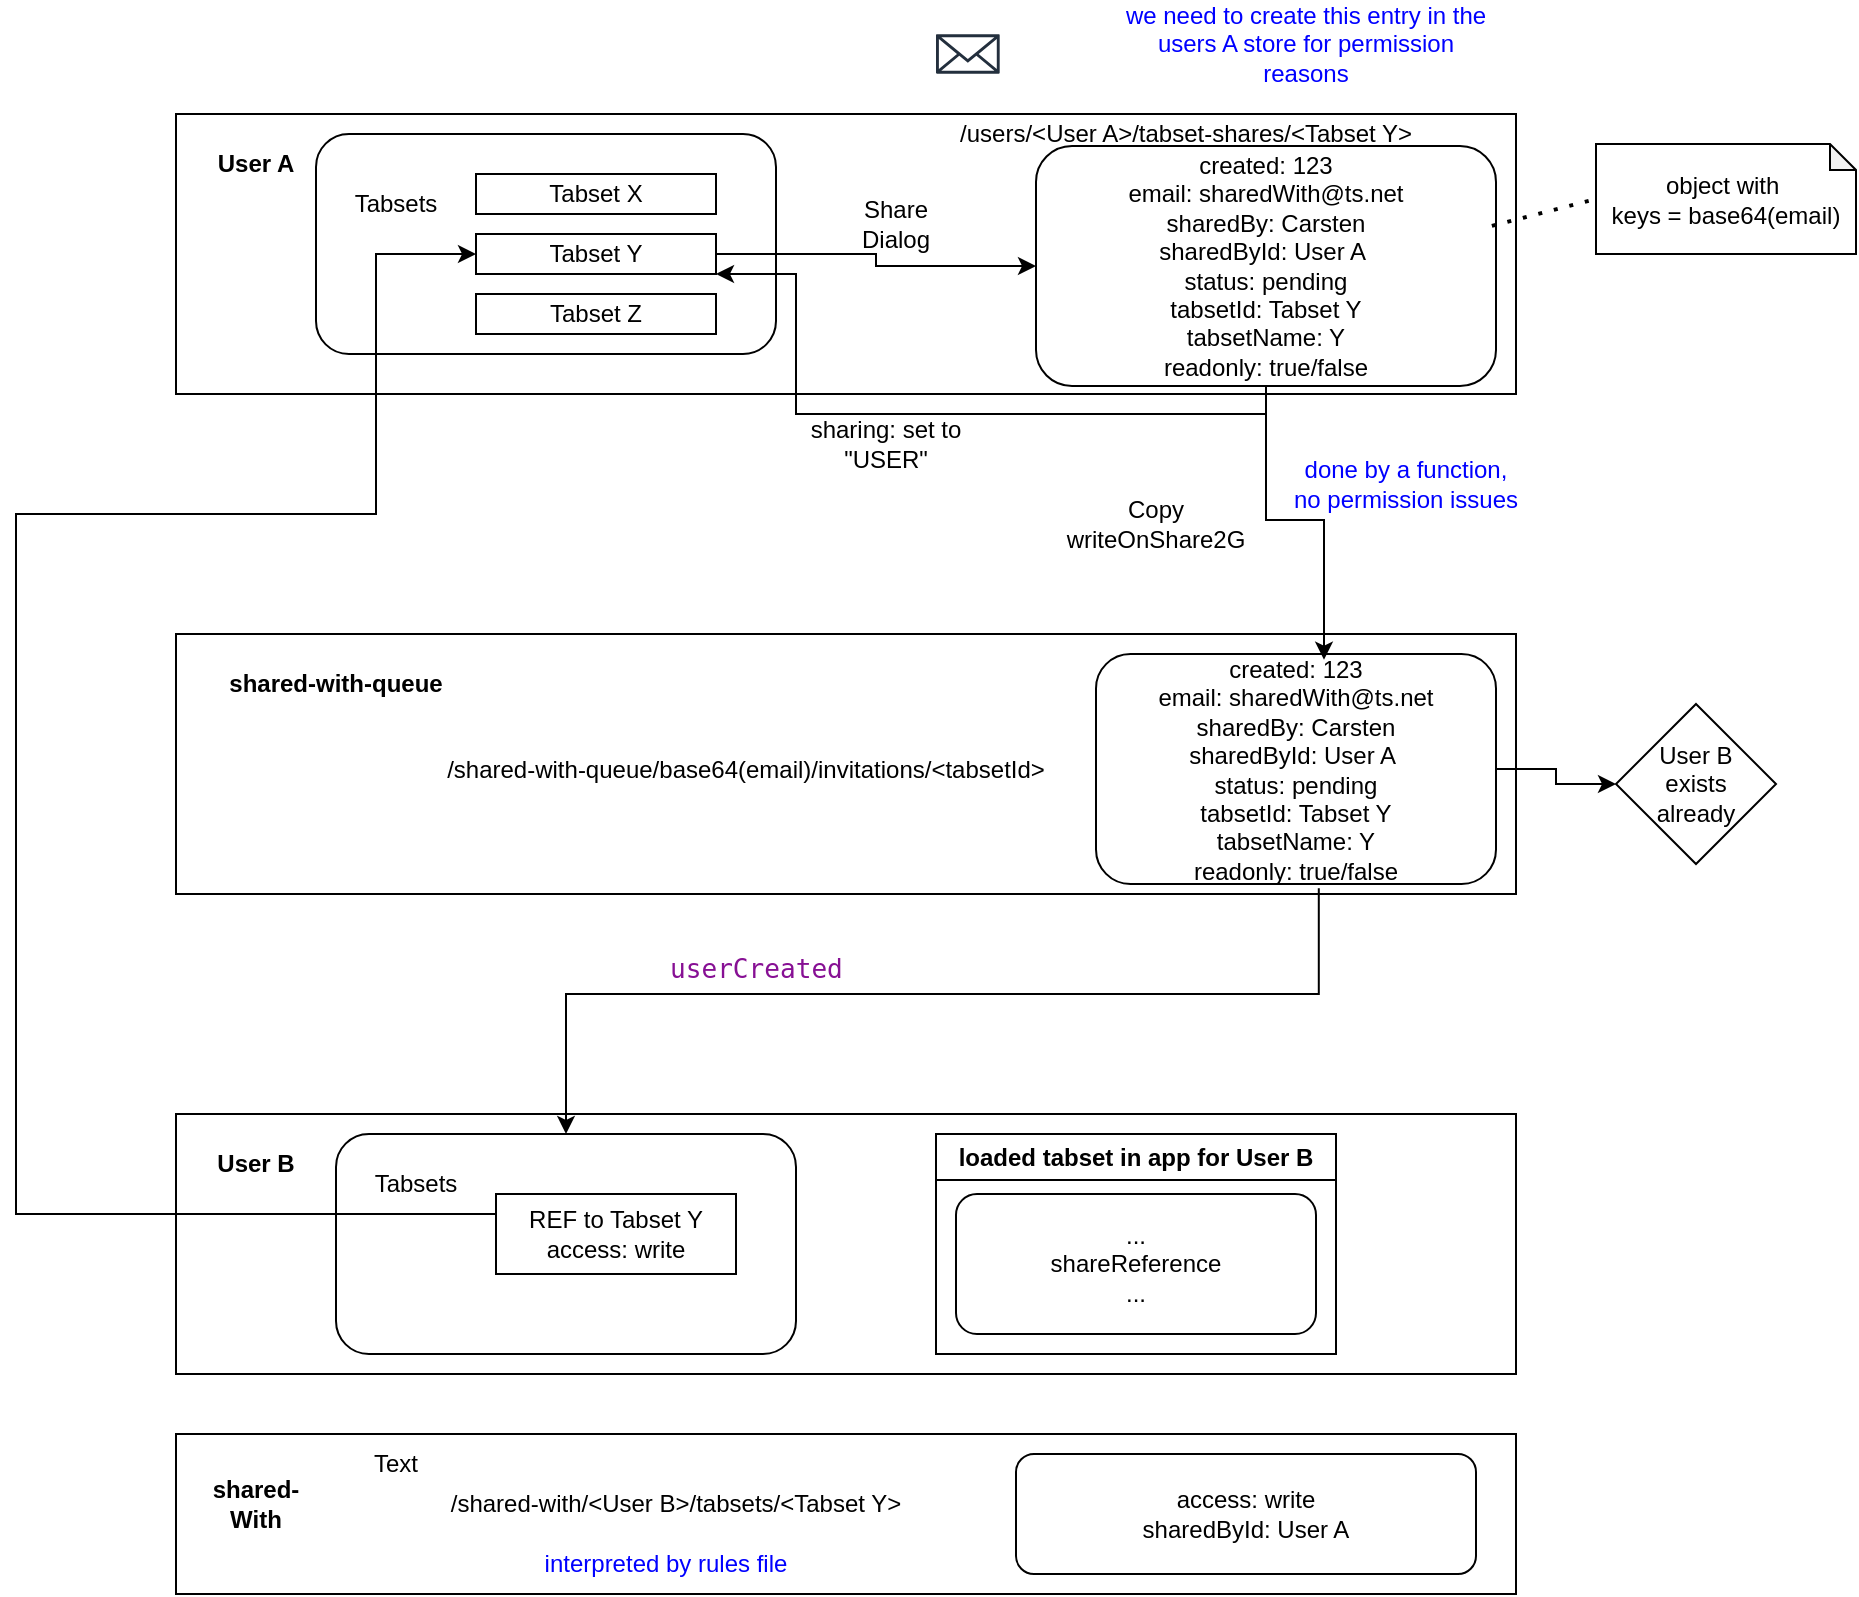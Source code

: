 <mxfile version="22.1.22" type="embed">
  <diagram id="KJRLZbUMWtx5j0lMuly0" name="Page-1">
    <mxGraphModel dx="945" dy="709" grid="1" gridSize="10" guides="1" tooltips="1" connect="1" arrows="1" fold="1" page="1" pageScale="1" pageWidth="850" pageHeight="1100" math="0" shadow="0">
      <root>
        <mxCell id="0" />
        <mxCell id="1" parent="0" />
        <mxCell id="3" value="" style="rounded=0;whiteSpace=wrap;html=1;" parent="1" vertex="1">
          <mxGeometry x="120" y="100" width="670" height="140" as="geometry" />
        </mxCell>
        <mxCell id="4" value="&lt;b&gt;User A&lt;/b&gt;" style="text;html=1;strokeColor=none;fillColor=none;align=center;verticalAlign=middle;whiteSpace=wrap;rounded=0;" parent="1" vertex="1">
          <mxGeometry x="130" y="110" width="60" height="30" as="geometry" />
        </mxCell>
        <mxCell id="5" value="" style="rounded=1;whiteSpace=wrap;html=1;" parent="1" vertex="1">
          <mxGeometry x="190" y="110" width="230" height="110" as="geometry" />
        </mxCell>
        <mxCell id="7" value="Tabsets" style="text;html=1;strokeColor=none;fillColor=none;align=center;verticalAlign=middle;whiteSpace=wrap;rounded=0;" parent="1" vertex="1">
          <mxGeometry x="200" y="130" width="60" height="30" as="geometry" />
        </mxCell>
        <mxCell id="8" value="Tabset X" style="rounded=0;whiteSpace=wrap;html=1;" parent="1" vertex="1">
          <mxGeometry x="270" y="130" width="120" height="20" as="geometry" />
        </mxCell>
        <mxCell id="9" value="Tabset Y" style="rounded=0;whiteSpace=wrap;html=1;" parent="1" vertex="1">
          <mxGeometry x="270" y="160" width="120" height="20" as="geometry" />
        </mxCell>
        <mxCell id="10" value="Tabset Z" style="rounded=0;whiteSpace=wrap;html=1;" parent="1" vertex="1">
          <mxGeometry x="270" y="190" width="120" height="20" as="geometry" />
        </mxCell>
        <mxCell id="51" style="edgeStyle=orthogonalEdgeStyle;rounded=0;orthogonalLoop=1;jettySize=auto;html=1;exitX=0.5;exitY=1;exitDx=0;exitDy=0;" parent="1" source="18" edge="1">
          <mxGeometry relative="1" as="geometry">
            <mxPoint x="390" y="180" as="targetPoint" />
            <Array as="points">
              <mxPoint x="665" y="250" />
              <mxPoint x="430" y="250" />
              <mxPoint x="430" y="180" />
            </Array>
          </mxGeometry>
        </mxCell>
        <mxCell id="18" value="created: 123&lt;br&gt;email: sharedWith@ts.net&lt;br&gt;sharedBy: Carsten&lt;br&gt;sharedById: User A&amp;nbsp;&lt;br&gt;status: pending&lt;br&gt;tabsetId: Tabset Y&lt;br&gt;tabsetName: Y&lt;br&gt;readonly: true/false" style="rounded=1;whiteSpace=wrap;html=1;" parent="1" vertex="1">
          <mxGeometry x="550" y="116" width="230" height="120" as="geometry" />
        </mxCell>
        <mxCell id="22" value="Share&lt;br&gt;Dialog" style="text;html=1;strokeColor=none;fillColor=none;align=center;verticalAlign=middle;whiteSpace=wrap;rounded=0;" parent="1" vertex="1">
          <mxGeometry x="450" y="140" width="60" height="30" as="geometry" />
        </mxCell>
        <mxCell id="21" style="edgeStyle=orthogonalEdgeStyle;rounded=0;orthogonalLoop=1;jettySize=auto;html=1;entryX=0;entryY=0.5;entryDx=0;entryDy=0;" parent="1" source="9" target="18" edge="1">
          <mxGeometry relative="1" as="geometry">
            <mxPoint x="640" y="165" as="targetPoint" />
          </mxGeometry>
        </mxCell>
        <mxCell id="23" value="" style="sketch=0;outlineConnect=0;fontColor=#232F3E;gradientColor=none;fillColor=#232F3D;strokeColor=none;dashed=0;verticalLabelPosition=bottom;verticalAlign=top;align=center;html=1;fontSize=12;fontStyle=0;aspect=fixed;pointerEvents=1;shape=mxgraph.aws4.email_2;" parent="1" vertex="1">
          <mxGeometry x="500" y="60" width="31.84" height="20" as="geometry" />
        </mxCell>
        <mxCell id="25" value="" style="rounded=0;whiteSpace=wrap;html=1;" parent="1" vertex="1">
          <mxGeometry x="120" y="360" width="670" height="130" as="geometry" />
        </mxCell>
        <mxCell id="26" value="&lt;b&gt;shared-with-queue&lt;/b&gt;" style="text;html=1;strokeColor=none;fillColor=none;align=center;verticalAlign=middle;whiteSpace=wrap;rounded=0;" parent="1" vertex="1">
          <mxGeometry x="140" y="370" width="120" height="30" as="geometry" />
        </mxCell>
        <mxCell id="65" style="edgeStyle=orthogonalEdgeStyle;rounded=0;orthogonalLoop=1;jettySize=auto;html=1;entryX=0;entryY=0.5;entryDx=0;entryDy=0;" parent="1" source="27" target="64" edge="1">
          <mxGeometry relative="1" as="geometry" />
        </mxCell>
        <mxCell id="27" value="created: 123&lt;br style=&quot;border-color: var(--border-color);&quot;&gt;email: sharedWith@ts.net&lt;br style=&quot;border-color: var(--border-color);&quot;&gt;sharedBy: Carsten&lt;br style=&quot;border-color: var(--border-color);&quot;&gt;sharedById: User A&amp;nbsp;&lt;br style=&quot;border-color: var(--border-color);&quot;&gt;status: pending&lt;br style=&quot;border-color: var(--border-color);&quot;&gt;tabsetId: Tabset Y&lt;br&gt;tabsetName: Y&lt;br&gt;readonly: true/false" style="rounded=1;whiteSpace=wrap;html=1;" parent="1" vertex="1">
          <mxGeometry x="580" y="370" width="200" height="115" as="geometry" />
        </mxCell>
        <mxCell id="30" style="edgeStyle=orthogonalEdgeStyle;rounded=0;orthogonalLoop=1;jettySize=auto;html=1;entryX=0.57;entryY=0.025;entryDx=0;entryDy=0;entryPerimeter=0;" parent="1" source="18" target="27" edge="1">
          <mxGeometry relative="1" as="geometry">
            <mxPoint x="700" y="210" as="sourcePoint" />
            <mxPoint x="700" y="380" as="targetPoint" />
          </mxGeometry>
        </mxCell>
        <mxCell id="31" value="Copy&lt;br&gt;writeOnShare2G" style="text;html=1;strokeColor=none;fillColor=none;align=center;verticalAlign=middle;whiteSpace=wrap;rounded=0;" parent="1" vertex="1">
          <mxGeometry x="580" y="290" width="60" height="30" as="geometry" />
        </mxCell>
        <mxCell id="32" value="" style="rounded=0;whiteSpace=wrap;html=1;" parent="1" vertex="1">
          <mxGeometry x="120" y="600" width="670" height="130" as="geometry" />
        </mxCell>
        <mxCell id="33" value="&lt;b&gt;User B&lt;br&gt;&lt;/b&gt;" style="text;html=1;strokeColor=none;fillColor=none;align=center;verticalAlign=middle;whiteSpace=wrap;rounded=0;" parent="1" vertex="1">
          <mxGeometry x="130" y="610" width="60" height="30" as="geometry" />
        </mxCell>
        <mxCell id="34" value="" style="rounded=1;whiteSpace=wrap;html=1;" parent="1" vertex="1">
          <mxGeometry x="200" y="610" width="230" height="110" as="geometry" />
        </mxCell>
        <mxCell id="35" value="Tabsets" style="text;html=1;strokeColor=none;fillColor=none;align=center;verticalAlign=middle;whiteSpace=wrap;rounded=0;" parent="1" vertex="1">
          <mxGeometry x="210" y="620" width="60" height="30" as="geometry" />
        </mxCell>
        <mxCell id="36" value="&lt;div style=&quot;background-color:#ffffff;color:#080808&quot;&gt;&lt;pre style=&quot;font-family:&#39;JetBrains Mono&#39;,monospace;font-size:9.8pt;&quot;&gt;&lt;span style=&quot;color:#871094;&quot;&gt;userCreated&lt;/span&gt;&lt;/pre&gt;&lt;/div&gt;" style="text;whiteSpace=wrap;html=1;" parent="1" vertex="1">
          <mxGeometry x="365" y="500" width="120" height="70" as="geometry" />
        </mxCell>
        <mxCell id="37" style="edgeStyle=orthogonalEdgeStyle;rounded=0;orthogonalLoop=1;jettySize=auto;html=1;exitX=0.557;exitY=1.018;exitDx=0;exitDy=0;exitPerimeter=0;entryX=0.5;entryY=0;entryDx=0;entryDy=0;" parent="1" source="27" target="34" edge="1">
          <mxGeometry relative="1" as="geometry">
            <mxPoint x="660" y="510" as="sourcePoint" />
            <mxPoint x="240" y="560" as="targetPoint" />
            <Array as="points">
              <mxPoint x="678" y="540" />
              <mxPoint x="305" y="540" />
            </Array>
          </mxGeometry>
        </mxCell>
        <mxCell id="55" style="edgeStyle=orthogonalEdgeStyle;rounded=0;orthogonalLoop=1;jettySize=auto;html=1;entryX=0;entryY=0.5;entryDx=0;entryDy=0;" parent="1" source="38" target="9" edge="1">
          <mxGeometry relative="1" as="geometry">
            <Array as="points">
              <mxPoint x="40" y="650" />
              <mxPoint x="40" y="300" />
              <mxPoint x="220" y="300" />
              <mxPoint x="220" y="170" />
            </Array>
          </mxGeometry>
        </mxCell>
        <mxCell id="38" value="REF to Tabset Y&lt;br&gt;access: write" style="rounded=0;whiteSpace=wrap;html=1;" parent="1" vertex="1">
          <mxGeometry x="280" y="640" width="120" height="40" as="geometry" />
        </mxCell>
        <mxCell id="39" value="" style="rounded=0;whiteSpace=wrap;html=1;" parent="1" vertex="1">
          <mxGeometry x="120" y="760" width="670" height="80" as="geometry" />
        </mxCell>
        <mxCell id="40" value="&lt;b&gt;shared-With&lt;/b&gt;" style="text;html=1;strokeColor=none;fillColor=none;align=center;verticalAlign=middle;whiteSpace=wrap;rounded=0;" parent="1" vertex="1">
          <mxGeometry x="130" y="780" width="60" height="30" as="geometry" />
        </mxCell>
        <mxCell id="42" value="/shared-with/&amp;lt;User B&amp;gt;/tabsets/&amp;lt;Tabset Y&amp;gt;" style="text;html=1;strokeColor=none;fillColor=none;align=center;verticalAlign=middle;whiteSpace=wrap;rounded=0;" parent="1" vertex="1">
          <mxGeometry x="190.0" y="770" width="360" height="50" as="geometry" />
        </mxCell>
        <mxCell id="46" value="&lt;font color=&quot;#0000ff&quot;&gt;we need to create this entry in the&lt;br&gt;users A store for permission&lt;br&gt;reasons&lt;/font&gt;" style="text;html=1;strokeColor=none;fillColor=none;align=center;verticalAlign=middle;whiteSpace=wrap;rounded=0;" parent="1" vertex="1">
          <mxGeometry x="570" y="50" width="230" height="30" as="geometry" />
        </mxCell>
        <mxCell id="47" value="/users/&amp;lt;User A&amp;gt;/tabset-shares/&amp;lt;Tabset Y&amp;gt;" style="text;html=1;strokeColor=none;fillColor=none;align=center;verticalAlign=middle;whiteSpace=wrap;rounded=0;" parent="1" vertex="1">
          <mxGeometry x="380" y="90" width="490" height="40" as="geometry" />
        </mxCell>
        <mxCell id="50" value="&lt;font color=&quot;#0000ff&quot;&gt;done by a function, &lt;br&gt;no permission issues&lt;/font&gt;" style="text;html=1;strokeColor=none;fillColor=none;align=center;verticalAlign=middle;whiteSpace=wrap;rounded=0;" parent="1" vertex="1">
          <mxGeometry x="620" y="270" width="230" height="30" as="geometry" />
        </mxCell>
        <mxCell id="53" value="sharing: set to &quot;USER&quot;" style="text;html=1;strokeColor=none;fillColor=none;align=center;verticalAlign=middle;whiteSpace=wrap;rounded=0;" parent="1" vertex="1">
          <mxGeometry x="420" y="250" width="110" height="30" as="geometry" />
        </mxCell>
        <mxCell id="56" value="&lt;font color=&quot;#0000ff&quot;&gt;interpreted by rules file&lt;/font&gt;" style="text;html=1;strokeColor=none;fillColor=none;align=center;verticalAlign=middle;whiteSpace=wrap;rounded=0;" parent="1" vertex="1">
          <mxGeometry x="250" y="810" width="230" height="30" as="geometry" />
        </mxCell>
        <mxCell id="58" value="access: write&lt;br&gt;sharedById: User A" style="rounded=1;whiteSpace=wrap;html=1;" parent="1" vertex="1">
          <mxGeometry x="540" y="770" width="230" height="60" as="geometry" />
        </mxCell>
        <mxCell id="59" value="loaded tabset in app for User B" style="swimlane;whiteSpace=wrap;html=1;" parent="1" vertex="1">
          <mxGeometry x="500" y="610" width="200" height="110" as="geometry" />
        </mxCell>
        <mxCell id="60" value="...&lt;br&gt;shareReference&lt;br&gt;..." style="rounded=1;whiteSpace=wrap;html=1;" parent="1" vertex="1">
          <mxGeometry x="510" y="640" width="180" height="70" as="geometry" />
        </mxCell>
        <mxCell id="61" value="Text" style="text;strokeColor=none;align=center;fillColor=none;html=1;verticalAlign=middle;whiteSpace=wrap;rounded=0;" parent="1" vertex="1">
          <mxGeometry x="200" y="760" width="60" height="30" as="geometry" />
        </mxCell>
        <mxCell id="62" value="object with&amp;nbsp;&lt;br&gt;keys = base64(email)" style="shape=note;whiteSpace=wrap;html=1;backgroundOutline=1;darkOpacity=0.05;size=13;" parent="1" vertex="1">
          <mxGeometry x="830" y="115" width="130" height="55" as="geometry" />
        </mxCell>
        <mxCell id="63" value="" style="endArrow=none;dashed=1;html=1;dashPattern=1 3;strokeWidth=2;rounded=0;entryX=0;entryY=0.5;entryDx=0;entryDy=0;entryPerimeter=0;exitX=0.991;exitY=0.333;exitDx=0;exitDy=0;exitPerimeter=0;" parent="1" source="18" target="62" edge="1">
          <mxGeometry width="50" height="50" relative="1" as="geometry">
            <mxPoint x="650" y="620" as="sourcePoint" />
            <mxPoint x="700" y="570" as="targetPoint" />
          </mxGeometry>
        </mxCell>
        <mxCell id="49" value="/shared-with-queue/base64(email)/invitations/&amp;lt;tabsetId&amp;gt;" style="text;html=1;strokeColor=none;fillColor=none;align=center;verticalAlign=middle;whiteSpace=wrap;rounded=0;" parent="1" vertex="1">
          <mxGeometry x="200" y="417.5" width="410" height="20" as="geometry" />
        </mxCell>
        <mxCell id="64" value="User B&lt;br&gt;exists&lt;br&gt;already" style="rhombus;whiteSpace=wrap;html=1;" parent="1" vertex="1">
          <mxGeometry x="840" y="395" width="80" height="80" as="geometry" />
        </mxCell>
      </root>
    </mxGraphModel>
  </diagram>
</mxfile>
